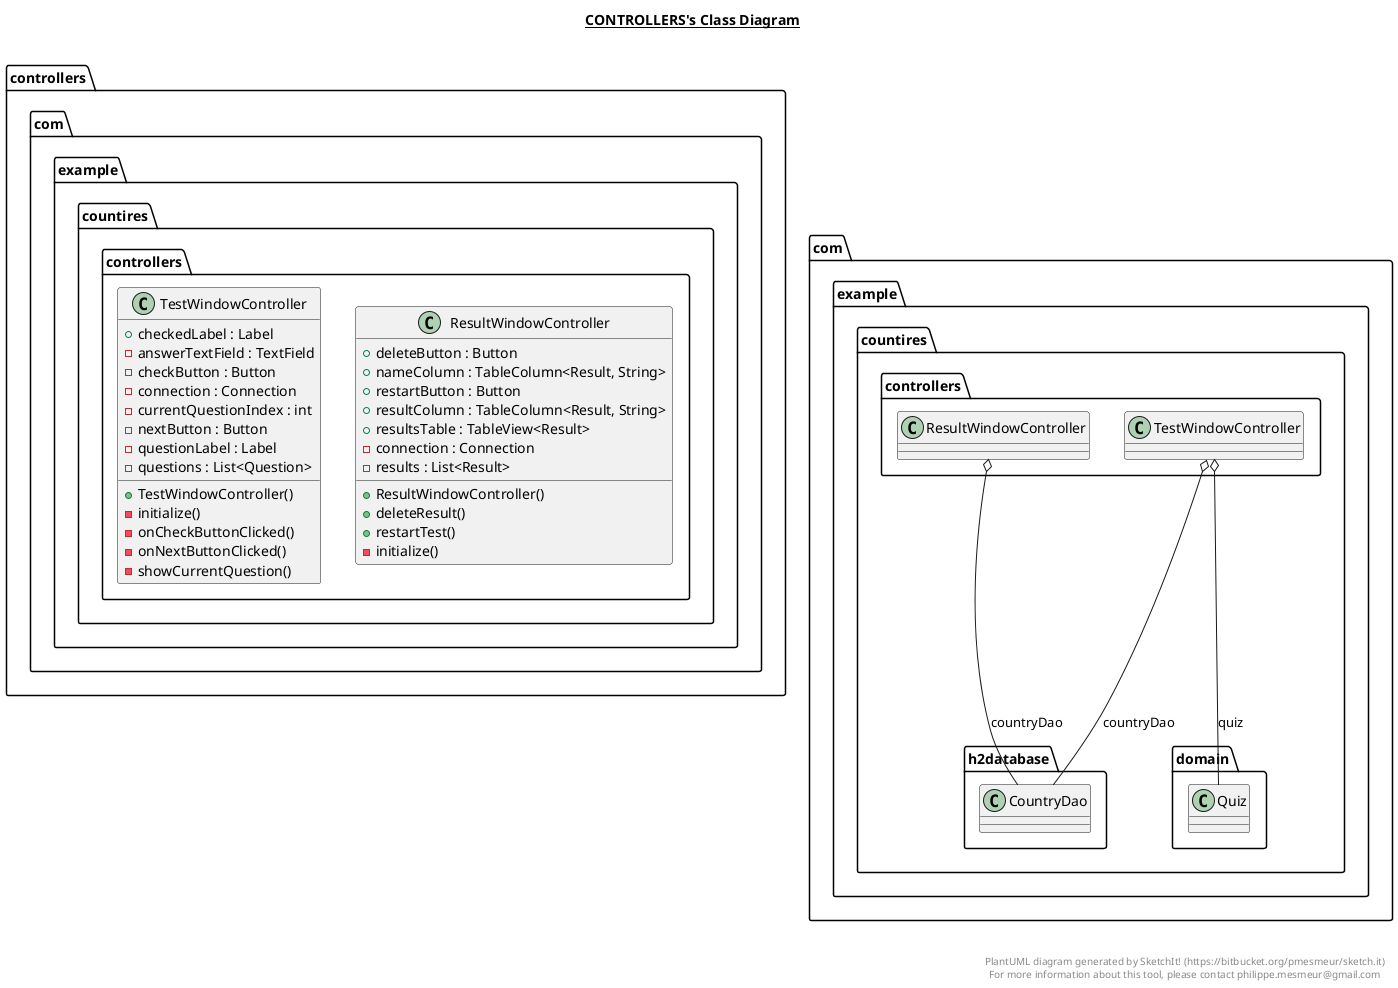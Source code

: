 @startuml

title __CONTROLLERS's Class Diagram__\n


      namespace controllers {
        class com.example.countires.controllers.ResultWindowController {
            + deleteButton : Button
            + nameColumn : TableColumn<Result, String>
            + restartButton : Button
            + resultColumn : TableColumn<Result, String>
            + resultsTable : TableView<Result>
            - connection : Connection
            - results : List<Result>
            + ResultWindowController()
            + deleteResult()
            + restartTest()
            - initialize()
        }
      }



      namespace controllers {
        class com.example.countires.controllers.TestWindowController {
            + checkedLabel : Label
            - answerTextField : TextField
            - checkButton : Button
            - connection : Connection
            - currentQuestionIndex : int
            - nextButton : Button
            - questionLabel : Label
            - questions : List<Question>
            + TestWindowController()
            - initialize()
            - onCheckButtonClicked()
            - onNextButtonClicked()
            - showCurrentQuestion()
        }
      }

  

  com.example.countires.controllers.ResultWindowController o-- com.example.countires.h2database.CountryDao : countryDao
  com.example.countires.controllers.TestWindowController o-- com.example.countires.h2database.CountryDao : countryDao
  com.example.countires.controllers.TestWindowController o-- com.example.countires.domain.Quiz : quiz


right footer


PlantUML diagram generated by SketchIt! (https://bitbucket.org/pmesmeur/sketch.it)
For more information about this tool, please contact philippe.mesmeur@gmail.com
endfooter

@enduml
